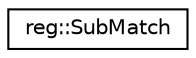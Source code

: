 digraph "类继承关系图"
{
 // INTERACTIVE_SVG=YES
 // LATEX_PDF_SIZE
  edge [fontname="Helvetica",fontsize="10",labelfontname="Helvetica",labelfontsize="10"];
  node [fontname="Helvetica",fontsize="10",shape=record];
  rankdir="LR";
  Node0 [label="reg::SubMatch",height=0.2,width=0.4,color="black", fillcolor="white", style="filled",URL="$db/d68/classreg_1_1_sub_match.html",tooltip="Object representing the match results of a capture range."];
}

